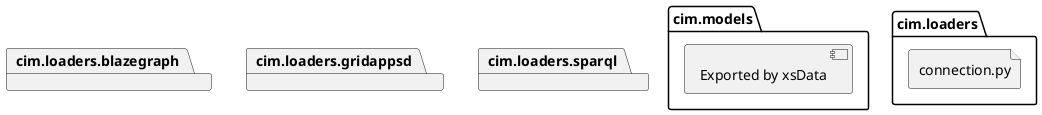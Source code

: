 @startuml
'https://plantuml.com/class-diagram
package "cim.models" {
    [Exported by xsData]
}

package "cim.loaders" {
    file connection.py
}

package "cim.loaders.blazegraph" {

}
package "cim.loaders.gridappsd" {
}


package "cim.loaders.sparql" {
'    module terminal {
'
'
'    }
}



@enduml
